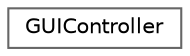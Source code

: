 digraph "クラス階層図"
{
 // LATEX_PDF_SIZE
  bgcolor="transparent";
  edge [fontname=Helvetica,fontsize=10,labelfontname=Helvetica,labelfontsize=10];
  node [fontname=Helvetica,fontsize=10,shape=box,height=0.2,width=0.4];
  rankdir="LR";
  Node0 [id="Node000000",label="GUIController",height=0.2,width=0.4,color="grey40", fillcolor="white", style="filled",URL="$class_g_u_i_controller.html",tooltip=" "];
}
